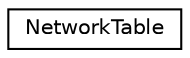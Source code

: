digraph "Graphical Class Hierarchy"
{
  edge [fontname="Helvetica",fontsize="10",labelfontname="Helvetica",labelfontsize="10"];
  node [fontname="Helvetica",fontsize="10",shape=record];
  rankdir="LR";
  Node1 [label="NetworkTable",height=0.2,width=0.4,color="black", fillcolor="white", style="filled",URL="$classNetworkTable.html",tooltip="This handles the data sent from the wixel&#39;s radio. "];
}
